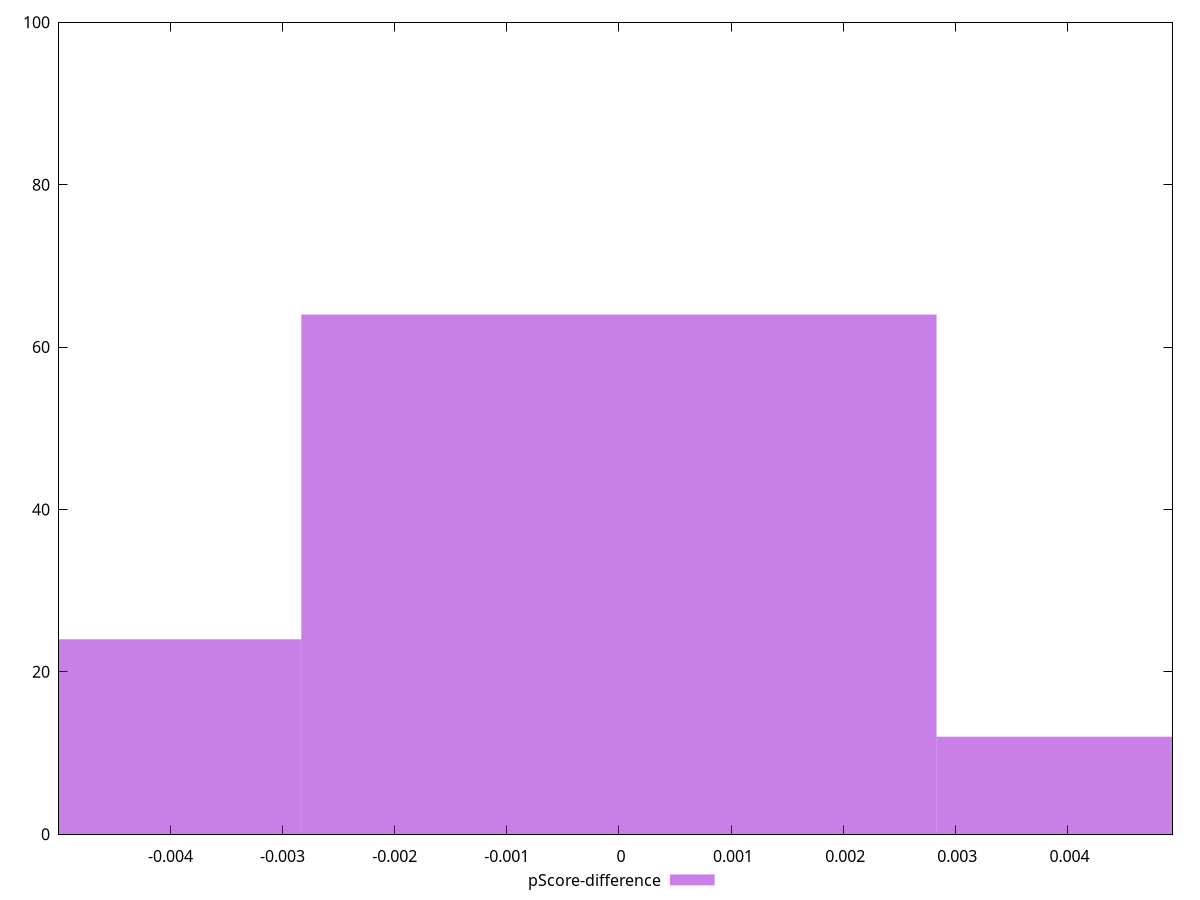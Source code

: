 reset

$pScoreDifference <<EOF
0 64
0.005664942645225227 12
-0.005664942645225227 24
EOF

set key outside below
set boxwidth 0.005664942645225227
set xrange [-0.004993333336379746:0.0049366666666667]
set yrange [0:100]
set trange [0:100]
set style fill transparent solid 0.5 noborder
set terminal svg size 640, 490 enhanced background rgb 'white'
set output "report_00013_2021-02-09T12-04-24.940Z/uses-rel-preconnect/samples/pages+cached/pScore-difference/histogram.svg"

plot $pScoreDifference title "pScore-difference" with boxes

reset
